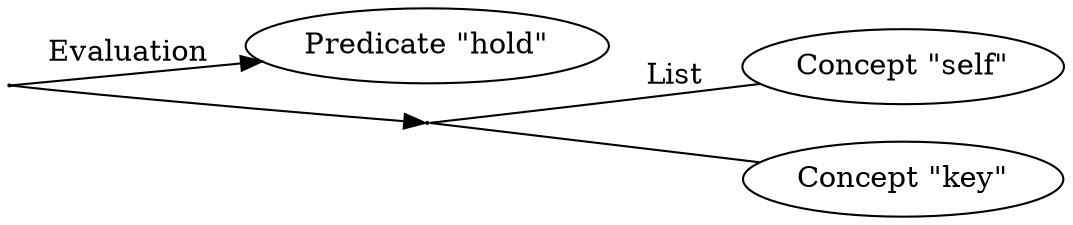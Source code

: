     digraph G{
    rankdir="LR"
    edge [dir=forward]
    node [shape=oval] // plaintext
    //node [shape=oval color=lightblue2 style=filled] // plaintext

    0 [label="" fixedsize=true width=0 height=0]
    0 -> 1 [label="Evaluation"]
    0 -> 4 [label=""]
    1 [label="Predicate \"hold\""]
    2 [label="Concept \"self\""]
    3 [label="Concept \"key\""]
    4 [label="" fixedsize=true width=0 height=0 ]
    4 -> 3 [label="" dir=none]
    4 -> 2 [label="List" dir=none]
    }

    /*
    0 [label="Predicate \"hold\""]
    0 -> 1 [label="Evaluation" dir=none]
    1 [label="" fixedsize=true width=0 height=0]
    1 -> 5 [label=""]
    2 [label="Concept \"self\""]
    3 [label="Concept \"key\""]
    5 [label="" fixedsize=true width=0 height=0 ]
    5 -> 3 [label="List" dir=none]
    5 -> 2 [label="" dir=none]
    }
    */

    /*
    0 [label="Predicate \"hold\""]
    0 -> 5 [label="Evaluation"]
    // 1 [label="1"]
    2 [label="Concept \"self\""]
    // 2 -> 1 [label="advmod"]
    3 [label="Concept \"key\""]
    // 4 [label="4"]
    // 5 [label="5" width=0.00005 shape=circle ]
    5 [label="" fixedsize=true width=0.001 height=0.001 ]
    5 -> 3 [label="List" dir=none]
    5 -> 2 [label="" dir=none]
    // 5 -> 4 [label="nsubj"]
    }
    */
